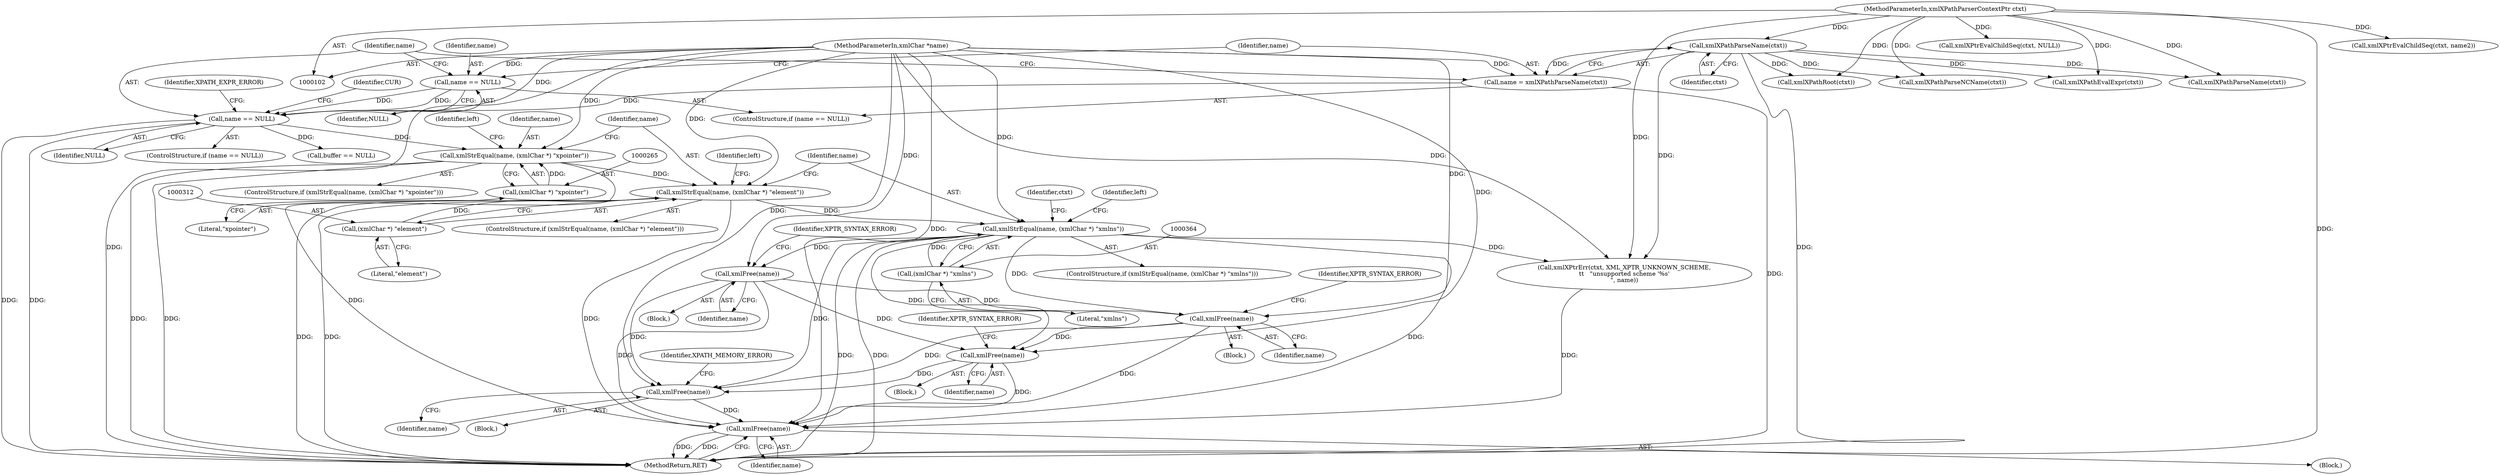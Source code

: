 digraph "0_Chrome_4c46d7a5b0af9b7d320e709291b270ab7cf07e83@pointer" {
"1000388" [label="(Call,xmlFree(name))"];
"1000361" [label="(Call,xmlStrEqual(name, (xmlChar *) \"xmlns\"))"];
"1000309" [label="(Call,xmlStrEqual(name, (xmlChar *) \"element\"))"];
"1000262" [label="(Call,xmlStrEqual(name, (xmlChar *) \"xpointer\"))"];
"1000119" [label="(Call,name == NULL)"];
"1000114" [label="(Call,name = xmlXPathParseName(ctxt))"];
"1000116" [label="(Call,xmlXPathParseName(ctxt))"];
"1000103" [label="(MethodParameterIn,xmlXPathParserContextPtr ctxt)"];
"1000104" [label="(MethodParameterIn,xmlChar *name)"];
"1000111" [label="(Call,name == NULL)"];
"1000264" [label="(Call,(xmlChar *) \"xpointer\")"];
"1000311" [label="(Call,(xmlChar *) \"element\")"];
"1000363" [label="(Call,(xmlChar *) \"xmlns\")"];
"1000402" [label="(Call,xmlFree(name))"];
"1000425" [label="(Call,xmlFree(name))"];
"1000444" [label="(Call,xmlFree(name))"];
"1000470" [label="(Call,xmlFree(name))"];
"1000123" [label="(Identifier,XPATH_EXPR_ERROR)"];
"1000426" [label="(Identifier,name)"];
"1000117" [label="(Identifier,ctxt)"];
"1000420" [label="(Block,)"];
"1000360" [label="(ControlStructure,if (xmlStrEqual(name, (xmlChar *) \"xmlns\")))"];
"1000121" [label="(Identifier,NULL)"];
"1000464" [label="(Identifier,ctxt)"];
"1000309" [label="(Call,xmlStrEqual(name, (xmlChar *) \"element\"))"];
"1000111" [label="(Call,name == NULL)"];
"1000266" [label="(Literal,\"xpointer\")"];
"1000330" [label="(Call,xmlXPathRoot(ctxt))"];
"1000369" [label="(Identifier,left)"];
"1000261" [label="(ControlStructure,if (xmlStrEqual(name, (xmlChar *) \"xpointer\")))"];
"1000112" [label="(Identifier,name)"];
"1000263" [label="(Identifier,name)"];
"1000444" [label="(Call,xmlFree(name))"];
"1000397" [label="(Block,)"];
"1000105" [label="(Block,)"];
"1000262" [label="(Call,xmlStrEqual(name, (xmlChar *) \"xpointer\"))"];
"1000113" [label="(Identifier,NULL)"];
"1000270" [label="(Identifier,left)"];
"1000403" [label="(Identifier,name)"];
"1000126" [label="(Identifier,CUR)"];
"1000385" [label="(Block,)"];
"1000445" [label="(Identifier,name)"];
"1000332" [label="(Call,xmlXPtrEvalChildSeq(ctxt, NULL))"];
"1000405" [label="(Identifier,XPTR_SYNTAX_ERROR)"];
"1000115" [label="(Identifier,name)"];
"1000361" [label="(Call,xmlStrEqual(name, (xmlChar *) \"xmlns\"))"];
"1000110" [label="(ControlStructure,if (name == NULL))"];
"1000264" [label="(Call,(xmlChar *) \"xpointer\")"];
"1000114" [label="(Call,name = xmlXPathParseName(ctxt))"];
"1000379" [label="(Call,xmlXPathParseNCName(ctxt))"];
"1000313" [label="(Literal,\"element\")"];
"1000311" [label="(Call,(xmlChar *) \"element\")"];
"1000118" [label="(ControlStructure,if (name == NULL))"];
"1000428" [label="(Identifier,XPTR_SYNTAX_ERROR)"];
"1000310" [label="(Identifier,name)"];
"1000119" [label="(Call,name == NULL)"];
"1000103" [label="(MethodParameterIn,xmlXPathParserContextPtr ctxt)"];
"1000120" [label="(Identifier,name)"];
"1000447" [label="(Identifier,XPATH_MEMORY_ERROR)"];
"1000425" [label="(Call,xmlFree(name))"];
"1000116" [label="(Call,xmlXPathParseName(ctxt))"];
"1000317" [label="(Identifier,left)"];
"1000302" [label="(Call,xmlXPathEvalExpr(ctxt))"];
"1000472" [label="(MethodReturn,RET)"];
"1000402" [label="(Call,xmlFree(name))"];
"1000339" [label="(Call,xmlXPathParseName(ctxt))"];
"1000104" [label="(MethodParameterIn,xmlChar *name)"];
"1000152" [label="(Call,buffer == NULL)"];
"1000353" [label="(Call,xmlXPtrEvalChildSeq(ctxt, name2))"];
"1000365" [label="(Literal,\"xmlns\")"];
"1000362" [label="(Identifier,name)"];
"1000471" [label="(Identifier,name)"];
"1000308" [label="(ControlStructure,if (xmlStrEqual(name, (xmlChar *) \"element\")))"];
"1000388" [label="(Call,xmlFree(name))"];
"1000463" [label="(Call,xmlXPtrErr(ctxt, XML_XPTR_UNKNOWN_SCHEME,\n\t\t   \"unsupported scheme '%s'\n\", name))"];
"1000470" [label="(Call,xmlFree(name))"];
"1000391" [label="(Identifier,XPTR_SYNTAX_ERROR)"];
"1000439" [label="(Block,)"];
"1000363" [label="(Call,(xmlChar *) \"xmlns\")"];
"1000389" [label="(Identifier,name)"];
"1000388" -> "1000385"  [label="AST: "];
"1000388" -> "1000389"  [label="CFG: "];
"1000389" -> "1000388"  [label="AST: "];
"1000391" -> "1000388"  [label="CFG: "];
"1000361" -> "1000388"  [label="DDG: "];
"1000104" -> "1000388"  [label="DDG: "];
"1000388" -> "1000402"  [label="DDG: "];
"1000388" -> "1000425"  [label="DDG: "];
"1000388" -> "1000444"  [label="DDG: "];
"1000388" -> "1000470"  [label="DDG: "];
"1000361" -> "1000360"  [label="AST: "];
"1000361" -> "1000363"  [label="CFG: "];
"1000362" -> "1000361"  [label="AST: "];
"1000363" -> "1000361"  [label="AST: "];
"1000369" -> "1000361"  [label="CFG: "];
"1000464" -> "1000361"  [label="CFG: "];
"1000361" -> "1000472"  [label="DDG: "];
"1000361" -> "1000472"  [label="DDG: "];
"1000309" -> "1000361"  [label="DDG: "];
"1000104" -> "1000361"  [label="DDG: "];
"1000363" -> "1000361"  [label="DDG: "];
"1000361" -> "1000402"  [label="DDG: "];
"1000361" -> "1000425"  [label="DDG: "];
"1000361" -> "1000444"  [label="DDG: "];
"1000361" -> "1000463"  [label="DDG: "];
"1000361" -> "1000470"  [label="DDG: "];
"1000309" -> "1000308"  [label="AST: "];
"1000309" -> "1000311"  [label="CFG: "];
"1000310" -> "1000309"  [label="AST: "];
"1000311" -> "1000309"  [label="AST: "];
"1000317" -> "1000309"  [label="CFG: "];
"1000362" -> "1000309"  [label="CFG: "];
"1000309" -> "1000472"  [label="DDG: "];
"1000309" -> "1000472"  [label="DDG: "];
"1000262" -> "1000309"  [label="DDG: "];
"1000104" -> "1000309"  [label="DDG: "];
"1000311" -> "1000309"  [label="DDG: "];
"1000309" -> "1000470"  [label="DDG: "];
"1000262" -> "1000261"  [label="AST: "];
"1000262" -> "1000264"  [label="CFG: "];
"1000263" -> "1000262"  [label="AST: "];
"1000264" -> "1000262"  [label="AST: "];
"1000270" -> "1000262"  [label="CFG: "];
"1000310" -> "1000262"  [label="CFG: "];
"1000262" -> "1000472"  [label="DDG: "];
"1000262" -> "1000472"  [label="DDG: "];
"1000119" -> "1000262"  [label="DDG: "];
"1000104" -> "1000262"  [label="DDG: "];
"1000264" -> "1000262"  [label="DDG: "];
"1000262" -> "1000470"  [label="DDG: "];
"1000119" -> "1000118"  [label="AST: "];
"1000119" -> "1000121"  [label="CFG: "];
"1000120" -> "1000119"  [label="AST: "];
"1000121" -> "1000119"  [label="AST: "];
"1000123" -> "1000119"  [label="CFG: "];
"1000126" -> "1000119"  [label="CFG: "];
"1000119" -> "1000472"  [label="DDG: "];
"1000119" -> "1000472"  [label="DDG: "];
"1000114" -> "1000119"  [label="DDG: "];
"1000111" -> "1000119"  [label="DDG: "];
"1000111" -> "1000119"  [label="DDG: "];
"1000104" -> "1000119"  [label="DDG: "];
"1000119" -> "1000152"  [label="DDG: "];
"1000114" -> "1000110"  [label="AST: "];
"1000114" -> "1000116"  [label="CFG: "];
"1000115" -> "1000114"  [label="AST: "];
"1000116" -> "1000114"  [label="AST: "];
"1000120" -> "1000114"  [label="CFG: "];
"1000114" -> "1000472"  [label="DDG: "];
"1000116" -> "1000114"  [label="DDG: "];
"1000104" -> "1000114"  [label="DDG: "];
"1000116" -> "1000117"  [label="CFG: "];
"1000117" -> "1000116"  [label="AST: "];
"1000116" -> "1000472"  [label="DDG: "];
"1000103" -> "1000116"  [label="DDG: "];
"1000116" -> "1000302"  [label="DDG: "];
"1000116" -> "1000330"  [label="DDG: "];
"1000116" -> "1000339"  [label="DDG: "];
"1000116" -> "1000379"  [label="DDG: "];
"1000116" -> "1000463"  [label="DDG: "];
"1000103" -> "1000102"  [label="AST: "];
"1000103" -> "1000472"  [label="DDG: "];
"1000103" -> "1000302"  [label="DDG: "];
"1000103" -> "1000330"  [label="DDG: "];
"1000103" -> "1000332"  [label="DDG: "];
"1000103" -> "1000339"  [label="DDG: "];
"1000103" -> "1000353"  [label="DDG: "];
"1000103" -> "1000379"  [label="DDG: "];
"1000103" -> "1000463"  [label="DDG: "];
"1000104" -> "1000102"  [label="AST: "];
"1000104" -> "1000472"  [label="DDG: "];
"1000104" -> "1000111"  [label="DDG: "];
"1000104" -> "1000402"  [label="DDG: "];
"1000104" -> "1000425"  [label="DDG: "];
"1000104" -> "1000444"  [label="DDG: "];
"1000104" -> "1000463"  [label="DDG: "];
"1000104" -> "1000470"  [label="DDG: "];
"1000111" -> "1000110"  [label="AST: "];
"1000111" -> "1000113"  [label="CFG: "];
"1000112" -> "1000111"  [label="AST: "];
"1000113" -> "1000111"  [label="AST: "];
"1000115" -> "1000111"  [label="CFG: "];
"1000120" -> "1000111"  [label="CFG: "];
"1000264" -> "1000266"  [label="CFG: "];
"1000265" -> "1000264"  [label="AST: "];
"1000266" -> "1000264"  [label="AST: "];
"1000311" -> "1000313"  [label="CFG: "];
"1000312" -> "1000311"  [label="AST: "];
"1000313" -> "1000311"  [label="AST: "];
"1000363" -> "1000365"  [label="CFG: "];
"1000364" -> "1000363"  [label="AST: "];
"1000365" -> "1000363"  [label="AST: "];
"1000402" -> "1000397"  [label="AST: "];
"1000402" -> "1000403"  [label="CFG: "];
"1000403" -> "1000402"  [label="AST: "];
"1000405" -> "1000402"  [label="CFG: "];
"1000402" -> "1000425"  [label="DDG: "];
"1000402" -> "1000444"  [label="DDG: "];
"1000402" -> "1000470"  [label="DDG: "];
"1000425" -> "1000420"  [label="AST: "];
"1000425" -> "1000426"  [label="CFG: "];
"1000426" -> "1000425"  [label="AST: "];
"1000428" -> "1000425"  [label="CFG: "];
"1000425" -> "1000444"  [label="DDG: "];
"1000425" -> "1000470"  [label="DDG: "];
"1000444" -> "1000439"  [label="AST: "];
"1000444" -> "1000445"  [label="CFG: "];
"1000445" -> "1000444"  [label="AST: "];
"1000447" -> "1000444"  [label="CFG: "];
"1000444" -> "1000470"  [label="DDG: "];
"1000470" -> "1000105"  [label="AST: "];
"1000470" -> "1000471"  [label="CFG: "];
"1000471" -> "1000470"  [label="AST: "];
"1000472" -> "1000470"  [label="CFG: "];
"1000470" -> "1000472"  [label="DDG: "];
"1000470" -> "1000472"  [label="DDG: "];
"1000463" -> "1000470"  [label="DDG: "];
}
